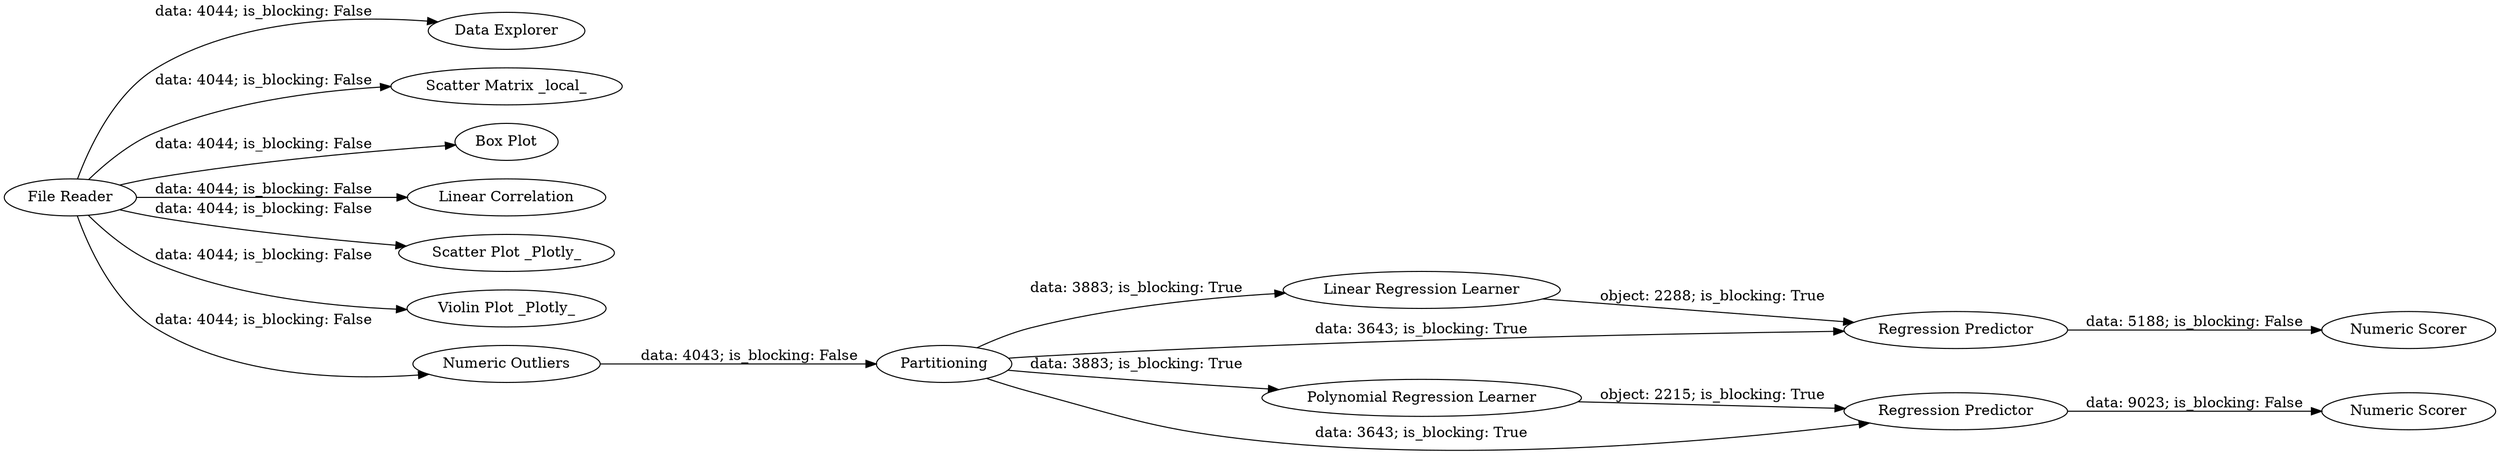 digraph {
	"-7085940476328088000_34" [label="File Reader"]
	"-7085940476328088000_4" [label="Data Explorer"]
	"-7085940476328088000_3" [label="Scatter Matrix _local_"]
	"-7085940476328088000_33" [label="Box Plot"]
	"-7085940476328088000_30" [label="Linear Correlation"]
	"-7085940476328088000_31" [label="Scatter Plot _Plotly_"]
	"-7085940476328088000_27" [label="Numeric Scorer"]
	"-7085940476328088000_23" [label="Linear Regression Learner"]
	"-7085940476328088000_24" [label="Regression Predictor"]
	"-7085940476328088000_26" [label="Numeric Scorer"]
	"-7085940476328088000_32" [label="Violin Plot _Plotly_"]
	"-7085940476328088000_19" [label=Partitioning]
	"-7085940476328088000_28" [label="Regression Predictor"]
	"-7085940476328088000_21" [label="Polynomial Regression Learner"]
	"-7085940476328088000_35" [label="Numeric Outliers"]
	"-7085940476328088000_34" -> "-7085940476328088000_32" [label="data: 4044; is_blocking: False"]
	"-7085940476328088000_19" -> "-7085940476328088000_24" [label="data: 3643; is_blocking: True"]
	"-7085940476328088000_34" -> "-7085940476328088000_35" [label="data: 4044; is_blocking: False"]
	"-7085940476328088000_34" -> "-7085940476328088000_33" [label="data: 4044; is_blocking: False"]
	"-7085940476328088000_19" -> "-7085940476328088000_28" [label="data: 3643; is_blocking: True"]
	"-7085940476328088000_21" -> "-7085940476328088000_24" [label="object: 2215; is_blocking: True"]
	"-7085940476328088000_28" -> "-7085940476328088000_26" [label="data: 5188; is_blocking: False"]
	"-7085940476328088000_24" -> "-7085940476328088000_27" [label="data: 9023; is_blocking: False"]
	"-7085940476328088000_23" -> "-7085940476328088000_28" [label="object: 2288; is_blocking: True"]
	"-7085940476328088000_35" -> "-7085940476328088000_19" [label="data: 4043; is_blocking: False"]
	"-7085940476328088000_19" -> "-7085940476328088000_21" [label="data: 3883; is_blocking: True"]
	"-7085940476328088000_34" -> "-7085940476328088000_4" [label="data: 4044; is_blocking: False"]
	"-7085940476328088000_34" -> "-7085940476328088000_31" [label="data: 4044; is_blocking: False"]
	"-7085940476328088000_34" -> "-7085940476328088000_3" [label="data: 4044; is_blocking: False"]
	"-7085940476328088000_34" -> "-7085940476328088000_30" [label="data: 4044; is_blocking: False"]
	"-7085940476328088000_19" -> "-7085940476328088000_23" [label="data: 3883; is_blocking: True"]
	rankdir=LR
}

